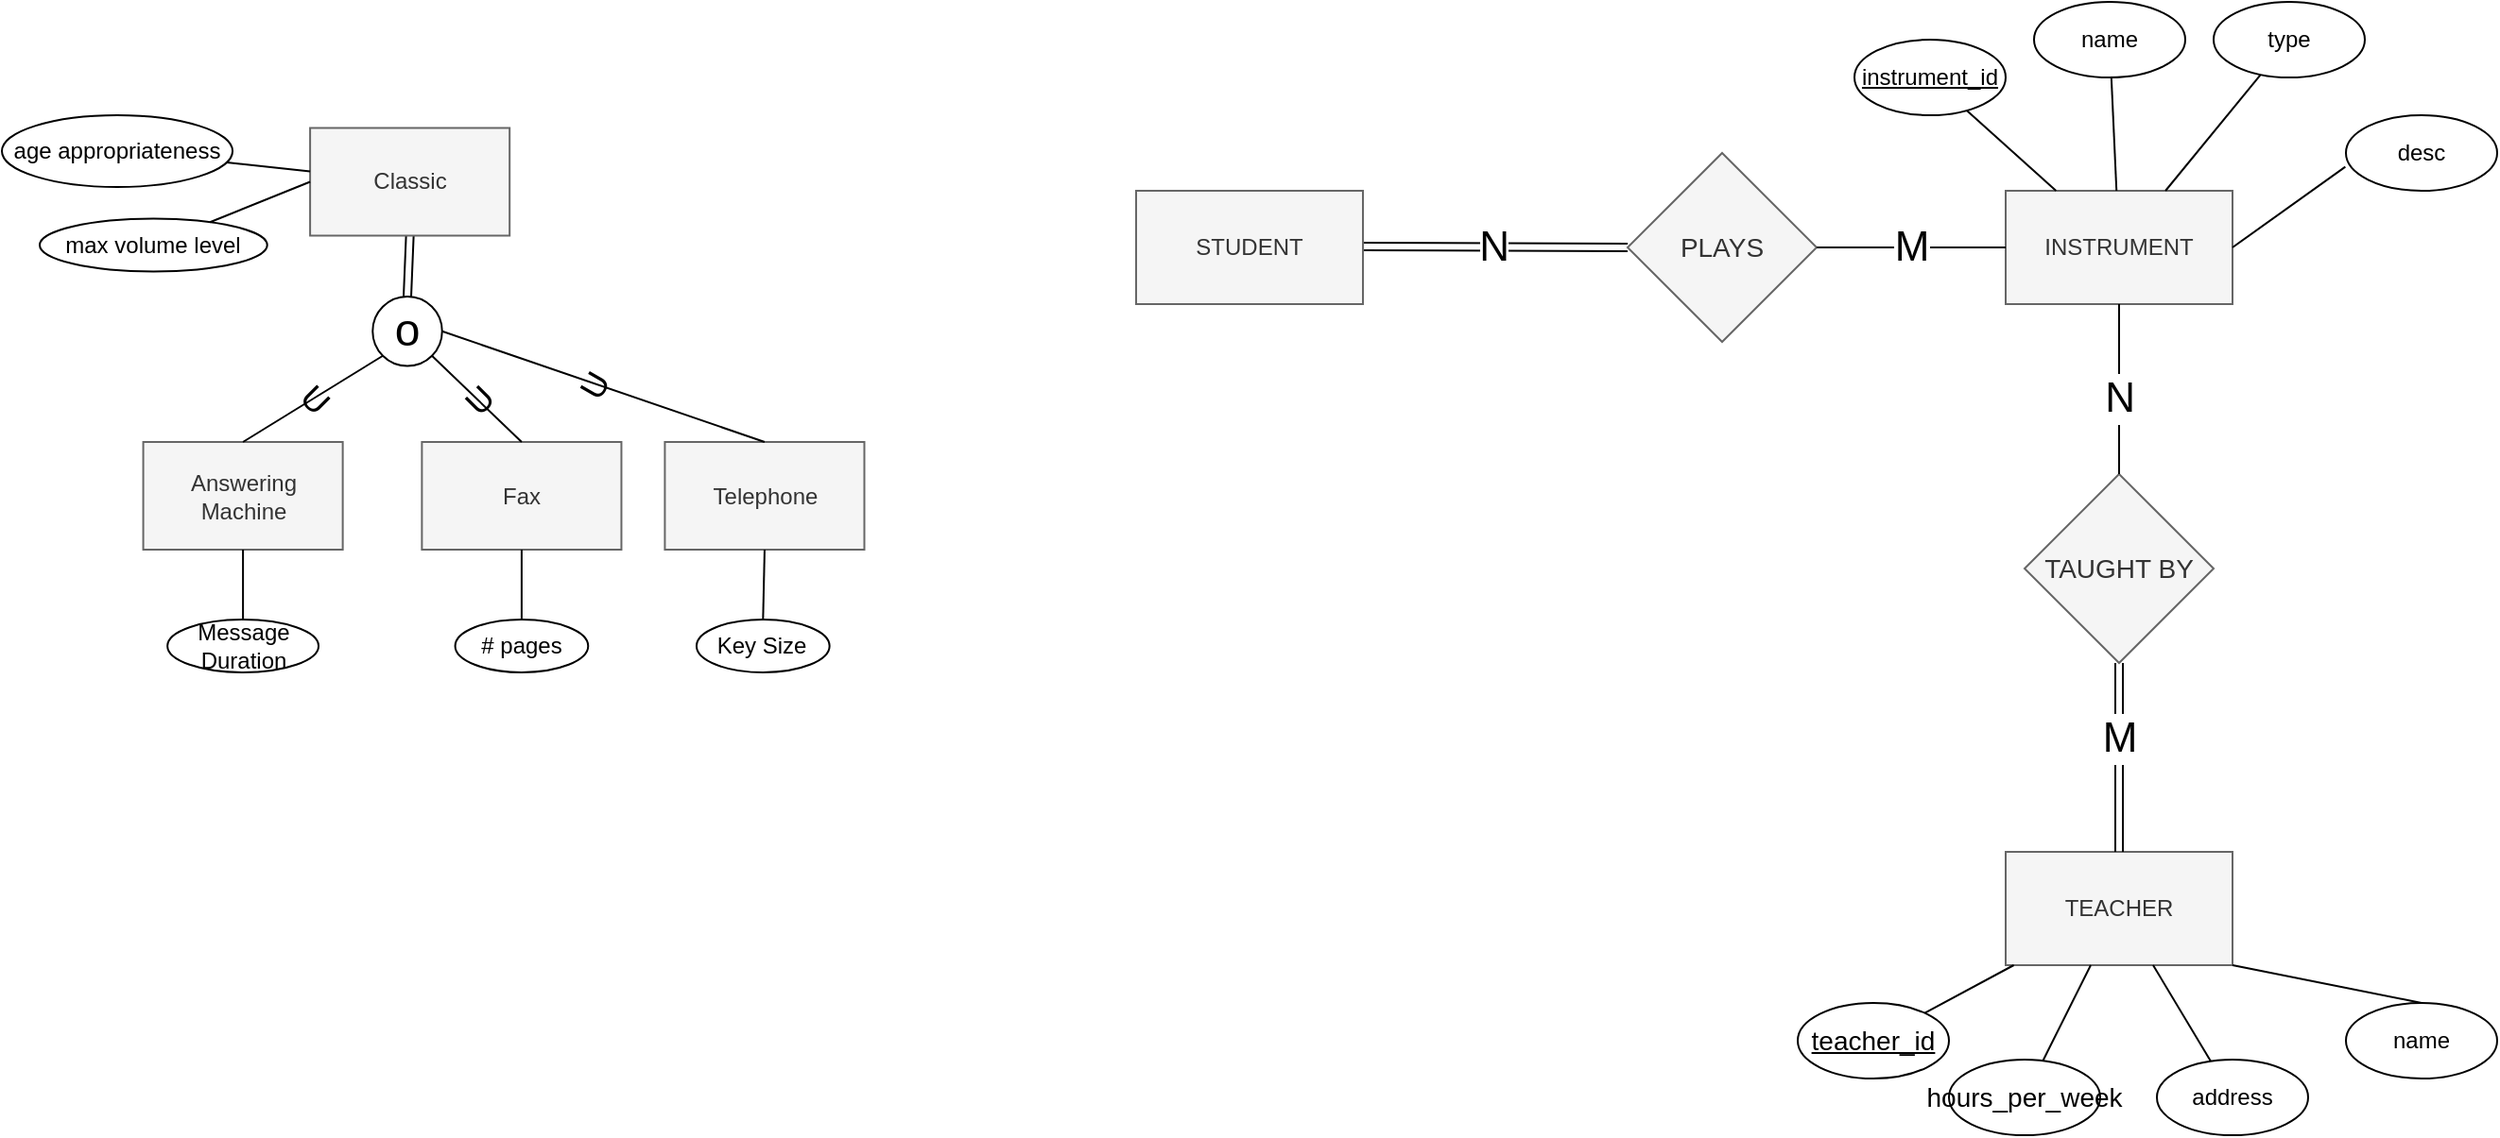 <mxfile version="20.8.20" type="google"><diagram id="DUZGZFK_U-hFwTo6LEYj" name="Page-1"><mxGraphModel grid="1" page="1" gridSize="10" guides="1" tooltips="1" connect="1" arrows="1" fold="1" pageScale="1" pageWidth="850" pageHeight="1100" math="0" shadow="0"><root><mxCell id="0"/><mxCell id="1" parent="0"/><mxCell id="qpOQSkXpNRgJ7rWEM79H-92" value="INSTRUMENT" style="rounded=0;whiteSpace=wrap;html=1;fillColor=#f5f5f5;strokeColor=#666666;fontColor=#333333;" vertex="1" parent="1"><mxGeometry x="450" y="280" width="120" height="60" as="geometry"/></mxCell><mxCell id="qpOQSkXpNRgJ7rWEM79H-93" value="&lt;u&gt;instrument_id&lt;/u&gt;" style="ellipse;whiteSpace=wrap;html=1;strokeWidth=1;" vertex="1" parent="1"><mxGeometry x="370" y="200" width="80" height="40" as="geometry"/></mxCell><mxCell id="qpOQSkXpNRgJ7rWEM79H-94" value="" style="endArrow=none;html=1;" edge="1" parent="1" source="qpOQSkXpNRgJ7rWEM79H-92" target="qpOQSkXpNRgJ7rWEM79H-93"><mxGeometry width="50" height="50" relative="1" as="geometry"><mxPoint x="780" y="250" as="sourcePoint"/><mxPoint x="830" y="200" as="targetPoint"/></mxGeometry></mxCell><mxCell id="qpOQSkXpNRgJ7rWEM79H-95" value="name" style="ellipse;whiteSpace=wrap;html=1;strokeWidth=1;" vertex="1" parent="1"><mxGeometry x="465" y="180" width="80" height="40" as="geometry"/></mxCell><mxCell id="qpOQSkXpNRgJ7rWEM79H-96" value="" style="endArrow=none;html=1;" edge="1" parent="1" source="qpOQSkXpNRgJ7rWEM79H-92" target="qpOQSkXpNRgJ7rWEM79H-95"><mxGeometry width="50" height="50" relative="1" as="geometry"><mxPoint x="400" y="276.158" as="sourcePoint"/><mxPoint x="950" y="413.85" as="targetPoint"/></mxGeometry></mxCell><mxCell id="qpOQSkXpNRgJ7rWEM79H-103" value="TEACHER" style="rounded=0;whiteSpace=wrap;html=1;fillColor=#f5f5f5;strokeColor=#666666;fontColor=#333333;" vertex="1" parent="1"><mxGeometry x="450" y="630" width="120" height="60" as="geometry"/></mxCell><mxCell id="qpOQSkXpNRgJ7rWEM79H-104" value="&lt;u&gt;&lt;font style=&quot;font-size: 14px;&quot;&gt;teacher_id&lt;/font&gt;&lt;/u&gt;" style="ellipse;whiteSpace=wrap;html=1;strokeWidth=1;" vertex="1" parent="1"><mxGeometry x="340" y="710" width="80" height="40" as="geometry"/></mxCell><mxCell id="qpOQSkXpNRgJ7rWEM79H-105" value="" style="endArrow=none;html=1;" edge="1" parent="1" source="qpOQSkXpNRgJ7rWEM79H-103" target="qpOQSkXpNRgJ7rWEM79H-104"><mxGeometry width="50" height="50" relative="1" as="geometry"><mxPoint x="780" y="600" as="sourcePoint"/><mxPoint x="830" y="550" as="targetPoint"/></mxGeometry></mxCell><mxCell id="qpOQSkXpNRgJ7rWEM79H-106" value="&lt;font style=&quot;font-size: 14px;&quot;&gt;hours_per_week&lt;/font&gt;" style="ellipse;whiteSpace=wrap;html=1;strokeWidth=1;" vertex="1" parent="1"><mxGeometry x="420" y="740" width="80" height="40" as="geometry"/></mxCell><mxCell id="qpOQSkXpNRgJ7rWEM79H-107" value="" style="endArrow=none;html=1;" edge="1" parent="1" source="qpOQSkXpNRgJ7rWEM79H-103" target="qpOQSkXpNRgJ7rWEM79H-106"><mxGeometry width="50" height="50" relative="1" as="geometry"><mxPoint x="400" y="626.158" as="sourcePoint"/><mxPoint x="950" y="763.85" as="targetPoint"/></mxGeometry></mxCell><mxCell id="qpOQSkXpNRgJ7rWEM79H-108" value="" style="endArrow=none;html=1;" edge="1" parent="1" source="qpOQSkXpNRgJ7rWEM79H-103" target="qpOQSkXpNRgJ7rWEM79H-109"><mxGeometry width="50" height="50" relative="1" as="geometry"><mxPoint x="499.996" y="670" as="sourcePoint"/><mxPoint x="1057.01" y="763.85" as="targetPoint"/></mxGeometry></mxCell><mxCell id="qpOQSkXpNRgJ7rWEM79H-109" value="address" style="ellipse;whiteSpace=wrap;html=1;strokeWidth=1;" vertex="1" parent="1"><mxGeometry x="530" y="740" width="80" height="40" as="geometry"/></mxCell><mxCell id="qpOQSkXpNRgJ7rWEM79H-110" value="name" style="ellipse;whiteSpace=wrap;html=1;strokeWidth=1;" vertex="1" parent="1"><mxGeometry x="630" y="710" width="80" height="40" as="geometry"/></mxCell><mxCell id="qpOQSkXpNRgJ7rWEM79H-111" value="" style="endArrow=none;html=1;exitX=1;exitY=1;exitDx=0;exitDy=0;entryX=0.5;entryY=0;entryDx=0;entryDy=0;" edge="1" parent="1" source="qpOQSkXpNRgJ7rWEM79H-103" target="qpOQSkXpNRgJ7rWEM79H-110"><mxGeometry width="50" height="50" relative="1" as="geometry"><mxPoint x="547.846" y="640" as="sourcePoint"/><mxPoint x="642.414" y="614.483" as="targetPoint"/></mxGeometry></mxCell><mxCell id="qpOQSkXpNRgJ7rWEM79H-112" value="type" style="ellipse;whiteSpace=wrap;html=1;strokeWidth=1;" vertex="1" parent="1"><mxGeometry x="560" y="180" width="80" height="40" as="geometry"/></mxCell><mxCell id="qpOQSkXpNRgJ7rWEM79H-113" value="" style="endArrow=none;html=1;" edge="1" parent="1" source="qpOQSkXpNRgJ7rWEM79H-92" target="qpOQSkXpNRgJ7rWEM79H-112"><mxGeometry width="50" height="50" relative="1" as="geometry"><mxPoint x="683.59" y="290" as="sourcePoint"/><mxPoint x="1125" y="423.85" as="targetPoint"/></mxGeometry></mxCell><mxCell id="qpOQSkXpNRgJ7rWEM79H-114" value="desc" style="ellipse;whiteSpace=wrap;html=1;strokeWidth=1;" vertex="1" parent="1"><mxGeometry x="630" y="240" width="80" height="40" as="geometry"/></mxCell><mxCell id="qpOQSkXpNRgJ7rWEM79H-115" value="" style="endArrow=none;html=1;entryX=-0.004;entryY=0.683;entryDx=0;entryDy=0;exitX=1;exitY=0.5;exitDx=0;exitDy=0;entryPerimeter=0;" edge="1" parent="1" source="qpOQSkXpNRgJ7rWEM79H-92" target="qpOQSkXpNRgJ7rWEM79H-114"><mxGeometry width="50" height="50" relative="1" as="geometry"><mxPoint x="653.59" y="340" as="sourcePoint"/><mxPoint x="785" y="290" as="targetPoint"/></mxGeometry></mxCell><mxCell id="qpOQSkXpNRgJ7rWEM79H-116" value="PLAYS" style="shape=rhombus;strokeWidth=1;fontSize=17;perimeter=rhombusPerimeter;whiteSpace=wrap;html=1;align=center;fontSize=14;fillColor=#f5f5f5;strokeColor=#666666;fontColor=#333333;" vertex="1" parent="1"><mxGeometry x="250" y="260" width="100" height="100" as="geometry"/></mxCell><mxCell id="qpOQSkXpNRgJ7rWEM79H-119" value="" style="shape=link;html=1;jettySize=auto;orthogonalLoop=1;entryX=0;entryY=0.5;entryDx=0;entryDy=0;" edge="1" parent="1" target="qpOQSkXpNRgJ7rWEM79H-116"><mxGeometry width="50" height="50" relative="1" as="geometry"><mxPoint x="110" y="309.47" as="sourcePoint"/><mxPoint x="190" y="309.47" as="targetPoint"/></mxGeometry></mxCell><mxCell id="qpOQSkXpNRgJ7rWEM79H-123" value="N" style="edgeLabel;html=1;align=center;verticalAlign=middle;resizable=0;points=[];fontSize=22;" connectable="0" vertex="1" parent="qpOQSkXpNRgJ7rWEM79H-119"><mxGeometry x="0.288" y="-2" relative="1" as="geometry"><mxPoint x="-21" y="-2" as="offset"/></mxGeometry></mxCell><mxCell id="qpOQSkXpNRgJ7rWEM79H-121" value="" style="endArrow=none;html=1;entryX=0;entryY=0.5;entryDx=0;entryDy=0;" edge="1" parent="1" target="qpOQSkXpNRgJ7rWEM79H-92"><mxGeometry width="50" height="50" relative="1" as="geometry"><mxPoint x="350" y="310" as="sourcePoint"/><mxPoint x="430" y="310" as="targetPoint"/></mxGeometry></mxCell><mxCell id="qpOQSkXpNRgJ7rWEM79H-122" value="M" style="edgeLabel;html=1;align=center;verticalAlign=middle;resizable=0;points=[];fontSize=22;" connectable="0" vertex="1" parent="qpOQSkXpNRgJ7rWEM79H-121"><mxGeometry x="0.319" y="-3" relative="1" as="geometry"><mxPoint x="-16" y="-3" as="offset"/></mxGeometry></mxCell><mxCell id="qpOQSkXpNRgJ7rWEM79H-124" value="TAUGHT BY" style="shape=rhombus;strokeWidth=1;fontSize=17;perimeter=rhombusPerimeter;whiteSpace=wrap;html=1;align=center;fontSize=14;fillColor=#f5f5f5;strokeColor=#666666;fontColor=#333333;" vertex="1" parent="1"><mxGeometry x="460" y="430" width="100" height="100" as="geometry"/></mxCell><mxCell id="qpOQSkXpNRgJ7rWEM79H-125" value="" style="shape=link;html=1;jettySize=auto;orthogonalLoop=1;entryX=0.5;entryY=0;entryDx=0;entryDy=0;exitX=0.5;exitY=1;exitDx=0;exitDy=0;" edge="1" parent="1" source="qpOQSkXpNRgJ7rWEM79H-124" target="qpOQSkXpNRgJ7rWEM79H-103"><mxGeometry width="50" height="50" relative="1" as="geometry"><mxPoint x="440" y="570" as="sourcePoint"/><mxPoint x="580" y="570.53" as="targetPoint"/></mxGeometry></mxCell><mxCell id="qpOQSkXpNRgJ7rWEM79H-129" value="M" style="edgeLabel;html=1;align=center;verticalAlign=middle;resizable=0;points=[];fontSize=22;" connectable="0" vertex="1" parent="qpOQSkXpNRgJ7rWEM79H-125"><mxGeometry x="-0.72" relative="1" as="geometry"><mxPoint y="26" as="offset"/></mxGeometry></mxCell><mxCell id="qpOQSkXpNRgJ7rWEM79H-127" value="" style="endArrow=none;html=1;entryX=0.5;entryY=1;entryDx=0;entryDy=0;" edge="1" parent="1" source="qpOQSkXpNRgJ7rWEM79H-124" target="qpOQSkXpNRgJ7rWEM79H-92"><mxGeometry width="50" height="50" relative="1" as="geometry"><mxPoint x="320" y="400" as="sourcePoint"/><mxPoint x="420" y="400" as="targetPoint"/></mxGeometry></mxCell><mxCell id="qpOQSkXpNRgJ7rWEM79H-130" value="N" style="edgeLabel;html=1;align=center;verticalAlign=middle;resizable=0;points=[];fontSize=22;" connectable="0" vertex="1" parent="qpOQSkXpNRgJ7rWEM79H-127"><mxGeometry x="0.35" relative="1" as="geometry"><mxPoint y="21" as="offset"/></mxGeometry></mxCell><mxCell id="P3mDU5Xm8J3g0fUVJNvG-26" value="" style="shape=link;html=1;jettySize=auto;orthogonalLoop=1;exitX=0.5;exitY=1;exitDx=0;exitDy=0;entryX=0.5;entryY=0;entryDx=0;entryDy=0;" edge="1" parent="1" source="P3mDU5Xm8J3g0fUVJNvG-27" target="P3mDU5Xm8J3g0fUVJNvG-45"><mxGeometry x="-458.27" y="-114.98" width="50" height="50" as="geometry"><mxPoint x="-400.001" y="303.751" as="sourcePoint"/><mxPoint x="-400" y="377" as="targetPoint"/><Array as="points"/></mxGeometry></mxCell><mxCell id="P3mDU5Xm8J3g0fUVJNvG-27" value="Classic" style="rounded=0;whiteSpace=wrap;html=1;fillColor=#f5f5f5;strokeColor=#666666;fontColor=#333333;" vertex="1" parent="1"><mxGeometry x="-446.951" y="246.75" width="105.536" height="57.0" as="geometry"/></mxCell><mxCell id="P3mDU5Xm8J3g0fUVJNvG-28" value="age appropriateness" style="ellipse;whiteSpace=wrap;html=1;strokeWidth=1;" vertex="1" parent="1"><mxGeometry x="-610" y="240" width="122.03" height="38" as="geometry"/></mxCell><mxCell id="P3mDU5Xm8J3g0fUVJNvG-29" value="" style="endArrow=none;html=1;" edge="1" parent="1" source="P3mDU5Xm8J3g0fUVJNvG-28" target="P3mDU5Xm8J3g0fUVJNvG-27"><mxGeometry x="-481.69" y="-114.25" width="50" height="50" as="geometry"><mxPoint x="-310.502" y="388.775" as="sourcePoint"/><mxPoint x="-288.555" y="321.991" as="targetPoint"/></mxGeometry></mxCell><mxCell id="P3mDU5Xm8J3g0fUVJNvG-30" value="max volume level" style="ellipse;whiteSpace=wrap;html=1;strokeWidth=1;" vertex="1" parent="1"><mxGeometry x="-590" y="294.75" width="120.36" height="28" as="geometry"/></mxCell><mxCell id="P3mDU5Xm8J3g0fUVJNvG-31" value="" style="endArrow=none;html=1;exitX=0;exitY=0.5;exitDx=0;exitDy=0;" edge="1" parent="1" source="P3mDU5Xm8J3g0fUVJNvG-27" target="P3mDU5Xm8J3g0fUVJNvG-30"><mxGeometry x="-481.69" y="-114.25" width="50" height="50" as="geometry"><mxPoint x="-437.619" y="353.256" as="sourcePoint"/><mxPoint x="-483.449" y="303.75" as="targetPoint"/></mxGeometry></mxCell><mxCell id="P3mDU5Xm8J3g0fUVJNvG-35" value="Answering Machine" style="rounded=0;whiteSpace=wrap;html=1;fillColor=#f5f5f5;strokeColor=#666666;fontColor=#333333;" vertex="1" parent="1"><mxGeometry x="-535.221" y="413" width="105.536" height="57.0" as="geometry"/></mxCell><mxCell id="P3mDU5Xm8J3g0fUVJNvG-36" value="Message Duration" style="ellipse;whiteSpace=wrap;html=1;strokeWidth=1;" vertex="1" parent="1"><mxGeometry x="-522.43" y="507" width="79.96" height="28" as="geometry"/></mxCell><mxCell id="P3mDU5Xm8J3g0fUVJNvG-37" value="Fax" style="rounded=0;whiteSpace=wrap;html=1;fillColor=#f5f5f5;strokeColor=#666666;fontColor=#333333;" vertex="1" parent="1"><mxGeometry x="-387.811" y="413" width="105.536" height="57.0" as="geometry"/></mxCell><mxCell id="P3mDU5Xm8J3g0fUVJNvG-38" value="# pages" style="ellipse;whiteSpace=wrap;html=1;strokeWidth=1;" vertex="1" parent="1"><mxGeometry x="-370.22" y="507" width="70.36" height="28" as="geometry"/></mxCell><mxCell id="P3mDU5Xm8J3g0fUVJNvG-39" value="Telephone" style="rounded=0;whiteSpace=wrap;html=1;fillColor=#f5f5f5;strokeColor=#666666;fontColor=#333333;" vertex="1" parent="1"><mxGeometry x="-259.291" y="413" width="105.536" height="57.0" as="geometry"/></mxCell><mxCell id="P3mDU5Xm8J3g0fUVJNvG-40" value="Key Size" style="ellipse;whiteSpace=wrap;html=1;strokeWidth=1;" vertex="1" parent="1"><mxGeometry x="-242.53" y="507" width="70.36" height="28" as="geometry"/></mxCell><mxCell id="P3mDU5Xm8J3g0fUVJNvG-41" value="" style="endArrow=none;html=1;exitX=0.5;exitY=1;exitDx=0;exitDy=0;entryX=0.5;entryY=0;entryDx=0;entryDy=0;" edge="1" parent="1" source="P3mDU5Xm8J3g0fUVJNvG-39" target="P3mDU5Xm8J3g0fUVJNvG-40"><mxGeometry x="-246.97" y="-77" width="50" height="50" as="geometry"><mxPoint x="-212.231" y="312.5" as="sourcePoint"/><mxPoint x="-250.19" y="334.458" as="targetPoint"/></mxGeometry></mxCell><mxCell id="P3mDU5Xm8J3g0fUVJNvG-42" value="" style="endArrow=none;html=1;exitX=1;exitY=1;exitDx=0;exitDy=0;entryX=0.5;entryY=0;entryDx=0;entryDy=0;" edge="1" parent="1" source="P3mDU5Xm8J3g0fUVJNvG-45" target="P3mDU5Xm8J3g0fUVJNvG-37"><mxGeometry width="50" height="50" relative="1" as="geometry"><mxPoint x="-391.393" y="362.747" as="sourcePoint"/><mxPoint x="-330" y="417" as="targetPoint"/></mxGeometry></mxCell><mxCell id="P3mDU5Xm8J3g0fUVJNvG-43" value="&lt;font style=&quot;font-size: 18px&quot;&gt;U&lt;/font&gt;" style="text;html=1;strokeColor=none;fillColor=none;align=center;verticalAlign=middle;whiteSpace=wrap;rounded=0;rotation=-45;" vertex="1" parent="1"><mxGeometry x="-376.94" y="381.14" width="40" height="20" as="geometry"/></mxCell><mxCell id="P3mDU5Xm8J3g0fUVJNvG-44" value="" style="endArrow=none;html=1;exitX=0.5;exitY=1;exitDx=0;exitDy=0;entryX=0.5;entryY=0;entryDx=0;entryDy=0;startArrow=none;" edge="1" parent="1" source="P3mDU5Xm8J3g0fUVJNvG-35" target="P3mDU5Xm8J3g0fUVJNvG-36"><mxGeometry width="50" height="50" relative="1" as="geometry"><mxPoint x="-446.936" y="396.346" as="sourcePoint"/><mxPoint x="-481.003" y="442.5" as="targetPoint"/></mxGeometry></mxCell><mxCell id="P3mDU5Xm8J3g0fUVJNvG-45" value="&lt;font style=&quot;font-size: 24px&quot;&gt;o&lt;/font&gt;" style="ellipse;whiteSpace=wrap;html=1;aspect=fixed;" vertex="1" parent="1"><mxGeometry x="-413.87" y="336" width="36.75" height="36.75" as="geometry"/></mxCell><mxCell id="P3mDU5Xm8J3g0fUVJNvG-46" value="" style="endArrow=none;html=1;exitX=0;exitY=1;exitDx=0;exitDy=0;entryX=0.5;entryY=0;entryDx=0;entryDy=0;" edge="1" parent="1" source="P3mDU5Xm8J3g0fUVJNvG-45" target="P3mDU5Xm8J3g0fUVJNvG-35"><mxGeometry width="50" height="50" relative="1" as="geometry"><mxPoint x="-408.488" y="367.368" as="sourcePoint"/><mxPoint x="-422.484" y="388.214" as="targetPoint"/></mxGeometry></mxCell><mxCell id="P3mDU5Xm8J3g0fUVJNvG-47" value="" style="endArrow=none;html=1;exitX=0.5;exitY=1;exitDx=0;exitDy=0;startArrow=none;entryX=0.5;entryY=0;entryDx=0;entryDy=0;" edge="1" parent="1" source="P3mDU5Xm8J3g0fUVJNvG-37" target="P3mDU5Xm8J3g0fUVJNvG-38"><mxGeometry width="50" height="50" relative="1" as="geometry"><mxPoint x="-472.453" y="480.0" as="sourcePoint"/><mxPoint x="-390" y="487" as="targetPoint"/></mxGeometry></mxCell><mxCell id="P3mDU5Xm8J3g0fUVJNvG-48" value="" style="endArrow=none;html=1;exitX=1;exitY=0.5;exitDx=0;exitDy=0;entryX=0.5;entryY=0;entryDx=0;entryDy=0;" edge="1" parent="1" source="P3mDU5Xm8J3g0fUVJNvG-45" target="P3mDU5Xm8J3g0fUVJNvG-39"><mxGeometry width="50" height="50" relative="1" as="geometry"><mxPoint x="-372.502" y="377.368" as="sourcePoint"/><mxPoint x="-325.043" y="423" as="targetPoint"/></mxGeometry></mxCell><mxCell id="P3mDU5Xm8J3g0fUVJNvG-49" value="&lt;font style=&quot;font-size: 18px&quot;&gt;U&lt;/font&gt;" style="text;html=1;strokeColor=none;fillColor=none;align=center;verticalAlign=middle;whiteSpace=wrap;rounded=0;rotation=-60;" vertex="1" parent="1"><mxGeometry x="-315.94" y="373.14" width="40" height="20" as="geometry"/></mxCell><mxCell id="P3mDU5Xm8J3g0fUVJNvG-50" value="&lt;font style=&quot;font-size: 18px&quot;&gt;U&lt;/font&gt;" style="text;html=1;strokeColor=none;fillColor=none;align=center;verticalAlign=middle;whiteSpace=wrap;rounded=0;rotation=45;" vertex="1" parent="1"><mxGeometry x="-462.81" y="381.14" width="37" height="20" as="geometry"/></mxCell><mxCell id="bLbdUCJRhcCoR_garhqX-1" value="STUDENT" style="rounded=0;whiteSpace=wrap;html=1;fillColor=#f5f5f5;strokeColor=#666666;fontColor=#333333;" vertex="1" parent="1"><mxGeometry x="-10" y="280" width="120" height="60" as="geometry"/></mxCell></root></mxGraphModel></diagram></mxfile>